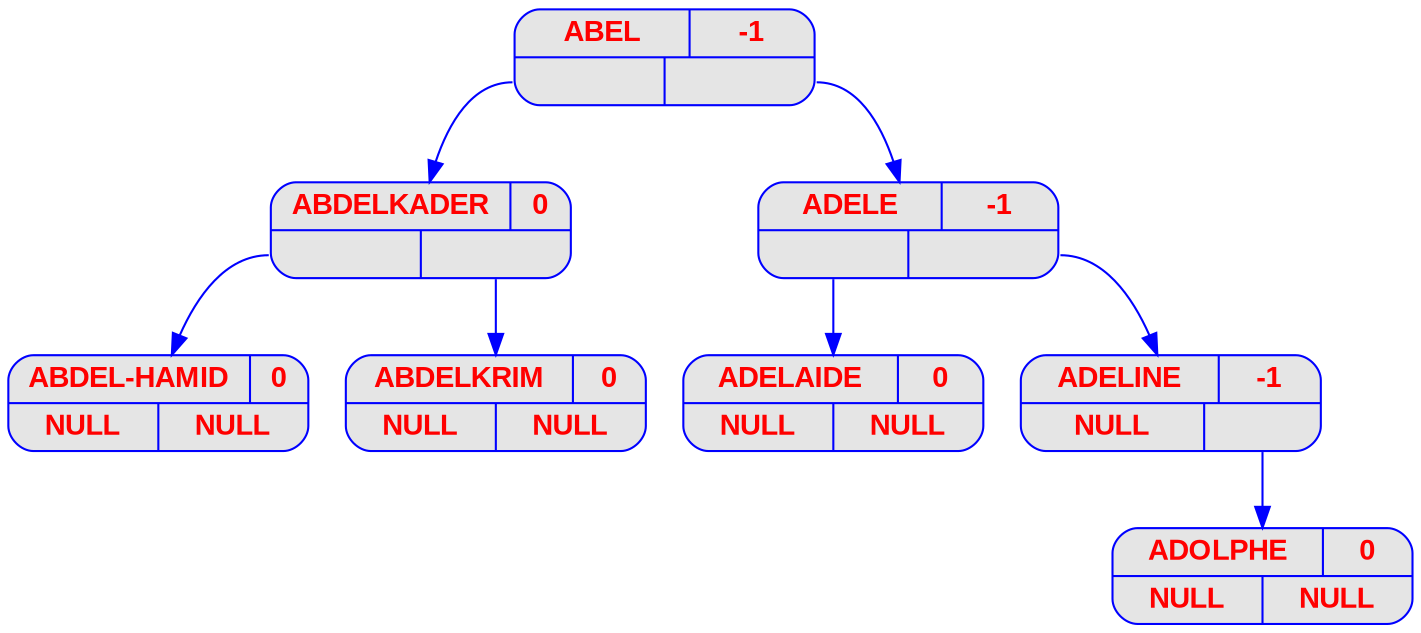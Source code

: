 digraph displayAVL {
	node [
		fontname  = "Arial bold" 
		fontsize  = "14"
		fontcolor = "red"
		style     = "rounded, filled"
		shape     = "record"
		fillcolor = "grey90"
		color     = "blue"
		width     = "2"
	]

	edge [
		color     = "blue"
	]

	"ABEL
" [label = "{{<c> ABEL
 | <b> -1} | { <g> | <d>}}"];
	"ABEL
":g -> "ABDELKADER
";
	"ABDELKADER
" [label = "{{<c> ABDELKADER
 | <b> 0} | { <g> | <d>}}"];
	"ABDELKADER
":g -> "ABDEL-HAMID
";
	"ABDEL-HAMID
" [label = "{{<c> ABDEL-HAMID
 | <b> 0} | { <g> | <d>}}"];
	"ABDEL-HAMID
" [label = "{{<c> ABDEL-HAMID
 | <b> 0} | { <g> NULL | <d> NULL}}"];
	"ABDELKADER
":d -> "ABDELKRIM
";
	"ABDELKRIM
" [label = "{{<c> ABDELKRIM
 | <b> 0} | { <g> | <d>}}"];
	"ABDELKRIM
" [label = "{{<c> ABDELKRIM
 | <b> 0} | { <g> NULL | <d> NULL}}"];
	"ABEL
":d -> "ADELE
";
	"ADELE
" [label = "{{<c> ADELE
 | <b> -1} | { <g> | <d>}}"];
	"ADELE
":g -> "ADELAIDE
";
	"ADELAIDE
" [label = "{{<c> ADELAIDE
 | <b> 0} | { <g> | <d>}}"];
	"ADELAIDE
" [label = "{{<c> ADELAIDE
 | <b> 0} | { <g> NULL | <d> NULL}}"];
	"ADELE
":d -> "ADELINE
";
	"ADELINE
" [label = "{{<c> ADELINE
 | <b> -1} | { <g> | <d>}}"];
	"ADELINE
" [label = "{{<c> ADELINE
 | <b> -1} | { <g> NULL | <d> }}"];
	"ADELINE
":d -> "ADOLPHE
";
	"ADOLPHE
" [label = "{{<c> ADOLPHE
 | <b> 0} | { <g> | <d>}}"];
	"ADOLPHE
" [label = "{{<c> ADOLPHE
 | <b> 0} | { <g> NULL | <d> NULL}}"];
}
